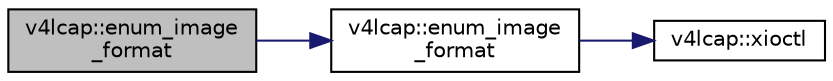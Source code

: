 digraph "v4lcap::enum_image_format"
{
 // INTERACTIVE_SVG=YES
  edge [fontname="Helvetica",fontsize="10",labelfontname="Helvetica",labelfontsize="10"];
  node [fontname="Helvetica",fontsize="10",shape=record];
  rankdir="LR";
  Node131 [label="v4lcap::enum_image\l_format",height=0.2,width=0.4,color="black", fillcolor="grey75", style="filled", fontcolor="black"];
  Node131 -> Node132 [color="midnightblue",fontsize="10",style="solid",fontname="Helvetica"];
  Node132 [label="v4lcap::enum_image\l_format",height=0.2,width=0.4,color="black", fillcolor="white", style="filled",URL="$classv4lcap.html#a4f5a8ccdd2a75e9d2f2d4d541fdb84dd",tooltip="Enumerate image formats. "];
  Node132 -> Node133 [color="midnightblue",fontsize="10",style="solid",fontname="Helvetica"];
  Node133 [label="v4lcap::xioctl",height=0.2,width=0.4,color="black", fillcolor="white", style="filled",URL="$classv4lcap.html#ab5aaa5a8c0df17f5ca57e0b5170232cb"];
}
